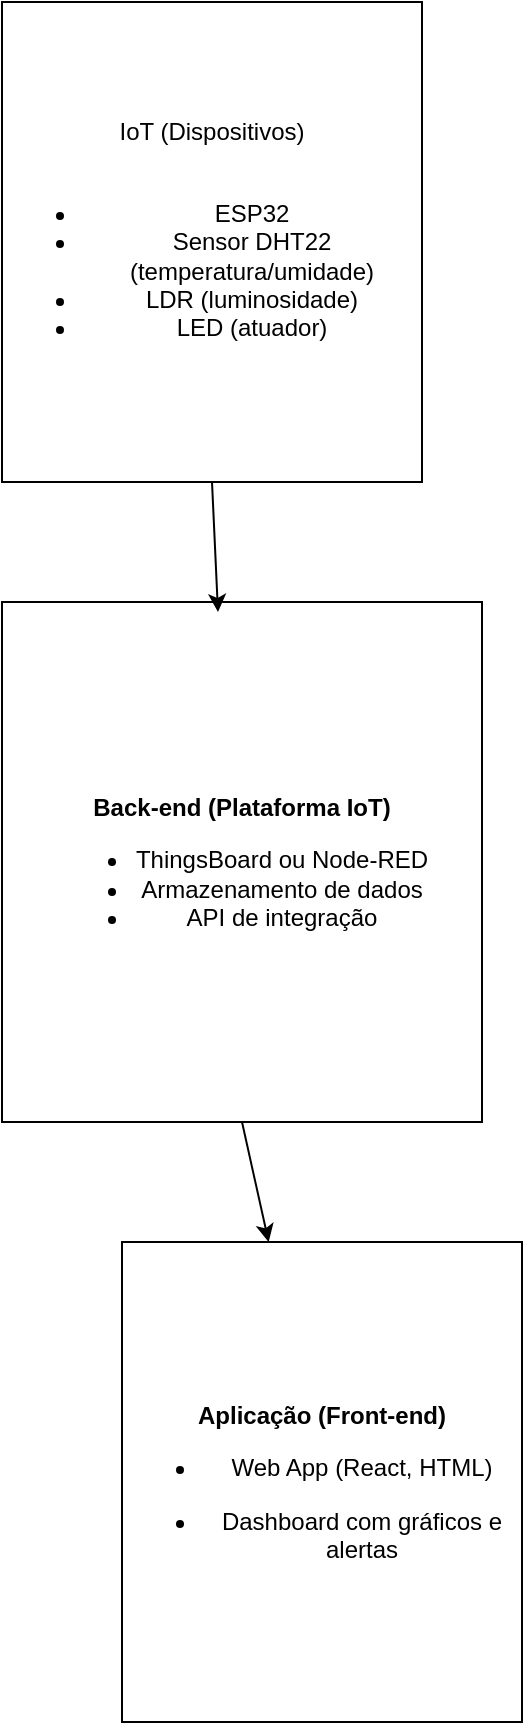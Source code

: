 <mxfile version="26.2.14">
  <diagram id="C5RBs43oDa-KdzZeNtuy" name="Page-1">
    <mxGraphModel dx="902" dy="578" grid="1" gridSize="10" guides="1" tooltips="1" connect="1" arrows="1" fold="1" page="1" pageScale="1" pageWidth="827" pageHeight="1169" math="0" shadow="0">
      <root>
        <mxCell id="WIyWlLk6GJQsqaUBKTNV-0" />
        <mxCell id="WIyWlLk6GJQsqaUBKTNV-1" parent="WIyWlLk6GJQsqaUBKTNV-0" />
        <mxCell id="mKExre4PZ9DteOP8FFhG-4" value="&lt;p class=&quot;&quot; data-end=&quot;436&quot; data-start=&quot;411&quot;&gt;&lt;strong data-end=&quot;436&quot; data-start=&quot;411&quot;&gt;Aplicação (Front-end)&lt;/strong&gt;&lt;/p&gt;&lt;ul data-end=&quot;501&quot; data-start=&quot;440&quot;&gt;&lt;li&gt;&lt;span style=&quot;background-color: transparent; color: light-dark(rgb(0, 0, 0), rgb(255, 255, 255));&quot;&gt;Web App (React, HTML)&lt;/span&gt;&lt;/li&gt;&lt;li class=&quot;&quot; data-end=&quot;463&quot; data-start=&quot;440&quot;&gt;&lt;p class=&quot;&quot; data-end=&quot;463&quot; data-start=&quot;442&quot;&gt;&lt;span style=&quot;background-color: transparent; color: light-dark(rgb(0, 0, 0), rgb(255, 255, 255));&quot;&gt;Dashboard com gráficos e alertas&lt;/span&gt;&lt;/p&gt;&lt;/li&gt;&lt;/ul&gt;" style="rounded=0;whiteSpace=wrap;html=1;" vertex="1" parent="WIyWlLk6GJQsqaUBKTNV-1">
          <mxGeometry x="380" y="890" width="200" height="240" as="geometry" />
        </mxCell>
        <mxCell id="mKExre4PZ9DteOP8FFhG-1" value="&lt;p class=&quot;&quot; data-end=&quot;326&quot; data-start=&quot;297&quot;&gt;&lt;strong data-end=&quot;326&quot; data-start=&quot;297&quot;&gt;Back-end (Plataforma IoT)&lt;/strong&gt;&lt;/p&gt;&lt;p class=&quot;&quot; data-end=&quot;326&quot; data-start=&quot;297&quot;&gt;&lt;/p&gt;&lt;ul&gt;&lt;li&gt;&lt;span style=&quot;background-color: transparent; color: light-dark(rgb(0, 0, 0), rgb(255, 255, 255));&quot;&gt;ThingsBoard ou Node-RED&lt;/span&gt;&lt;/li&gt;&lt;li&gt;&lt;span style=&quot;background-color: transparent; color: light-dark(rgb(0, 0, 0), rgb(255, 255, 255));&quot;&gt;Armazenamento de dados&lt;/span&gt;&lt;/li&gt;&lt;li&gt;&lt;span style=&quot;background-color: transparent; color: light-dark(rgb(0, 0, 0), rgb(255, 255, 255));&quot;&gt;API de integração&lt;/span&gt;&lt;/li&gt;&lt;/ul&gt;&lt;p&gt;&lt;/p&gt;" style="rounded=0;whiteSpace=wrap;html=1;" vertex="1" parent="WIyWlLk6GJQsqaUBKTNV-1">
          <mxGeometry x="320" y="570" width="240" height="260" as="geometry" />
        </mxCell>
        <mxCell id="mKExre4PZ9DteOP8FFhG-0" value="&lt;span style=&quot;background-color: transparent; color: light-dark(rgb(0, 0, 0), rgb(255, 255, 255));&quot;&gt;IoT (Dispositivos)&lt;/span&gt;&lt;div&gt;&lt;span style=&quot;background-color: transparent; color: light-dark(rgb(0, 0, 0), rgb(255, 255, 255));&quot;&gt;&lt;br&gt;&lt;/span&gt;&lt;/div&gt;&lt;div&gt;&lt;ul&gt;&lt;li&gt;&lt;span style=&quot;background-color: transparent; color: light-dark(rgb(0, 0, 0), rgb(255, 255, 255));&quot;&gt;ESP32&lt;/span&gt;&lt;/li&gt;&lt;li&gt;&lt;span style=&quot;background-color: transparent; color: light-dark(rgb(0, 0, 0), rgb(255, 255, 255));&quot;&gt;Sensor DHT22 (temperatura/umidade)&lt;/span&gt;&lt;/li&gt;&lt;li&gt;&lt;span style=&quot;background-color: transparent; color: light-dark(rgb(0, 0, 0), rgb(255, 255, 255));&quot;&gt;LDR (luminosidade)&lt;/span&gt;&lt;/li&gt;&lt;li&gt;&lt;span style=&quot;background-color: transparent; color: light-dark(rgb(0, 0, 0), rgb(255, 255, 255));&quot;&gt;LED (atuador)&lt;/span&gt;&lt;/li&gt;&lt;/ul&gt;&lt;/div&gt;" style="rounded=0;whiteSpace=wrap;html=1;align=center;" vertex="1" parent="WIyWlLk6GJQsqaUBKTNV-1">
          <mxGeometry x="320" y="270" width="210" height="240" as="geometry" />
        </mxCell>
        <mxCell id="mKExre4PZ9DteOP8FFhG-2" value="" style="endArrow=classic;html=1;rounded=0;exitX=0.5;exitY=1;exitDx=0;exitDy=0;" edge="1" parent="WIyWlLk6GJQsqaUBKTNV-1" source="mKExre4PZ9DteOP8FFhG-0">
          <mxGeometry width="50" height="50" relative="1" as="geometry">
            <mxPoint x="350" y="680" as="sourcePoint" />
            <mxPoint x="428" y="575" as="targetPoint" />
          </mxGeometry>
        </mxCell>
        <mxCell id="mKExre4PZ9DteOP8FFhG-3" value="" style="endArrow=classic;html=1;rounded=0;exitX=0.5;exitY=1;exitDx=0;exitDy=0;" edge="1" parent="WIyWlLk6GJQsqaUBKTNV-1" source="mKExre4PZ9DteOP8FFhG-1" target="mKExre4PZ9DteOP8FFhG-4">
          <mxGeometry width="50" height="50" relative="1" as="geometry">
            <mxPoint x="350" y="980" as="sourcePoint" />
            <mxPoint x="440" y="920" as="targetPoint" />
          </mxGeometry>
        </mxCell>
      </root>
    </mxGraphModel>
  </diagram>
</mxfile>
